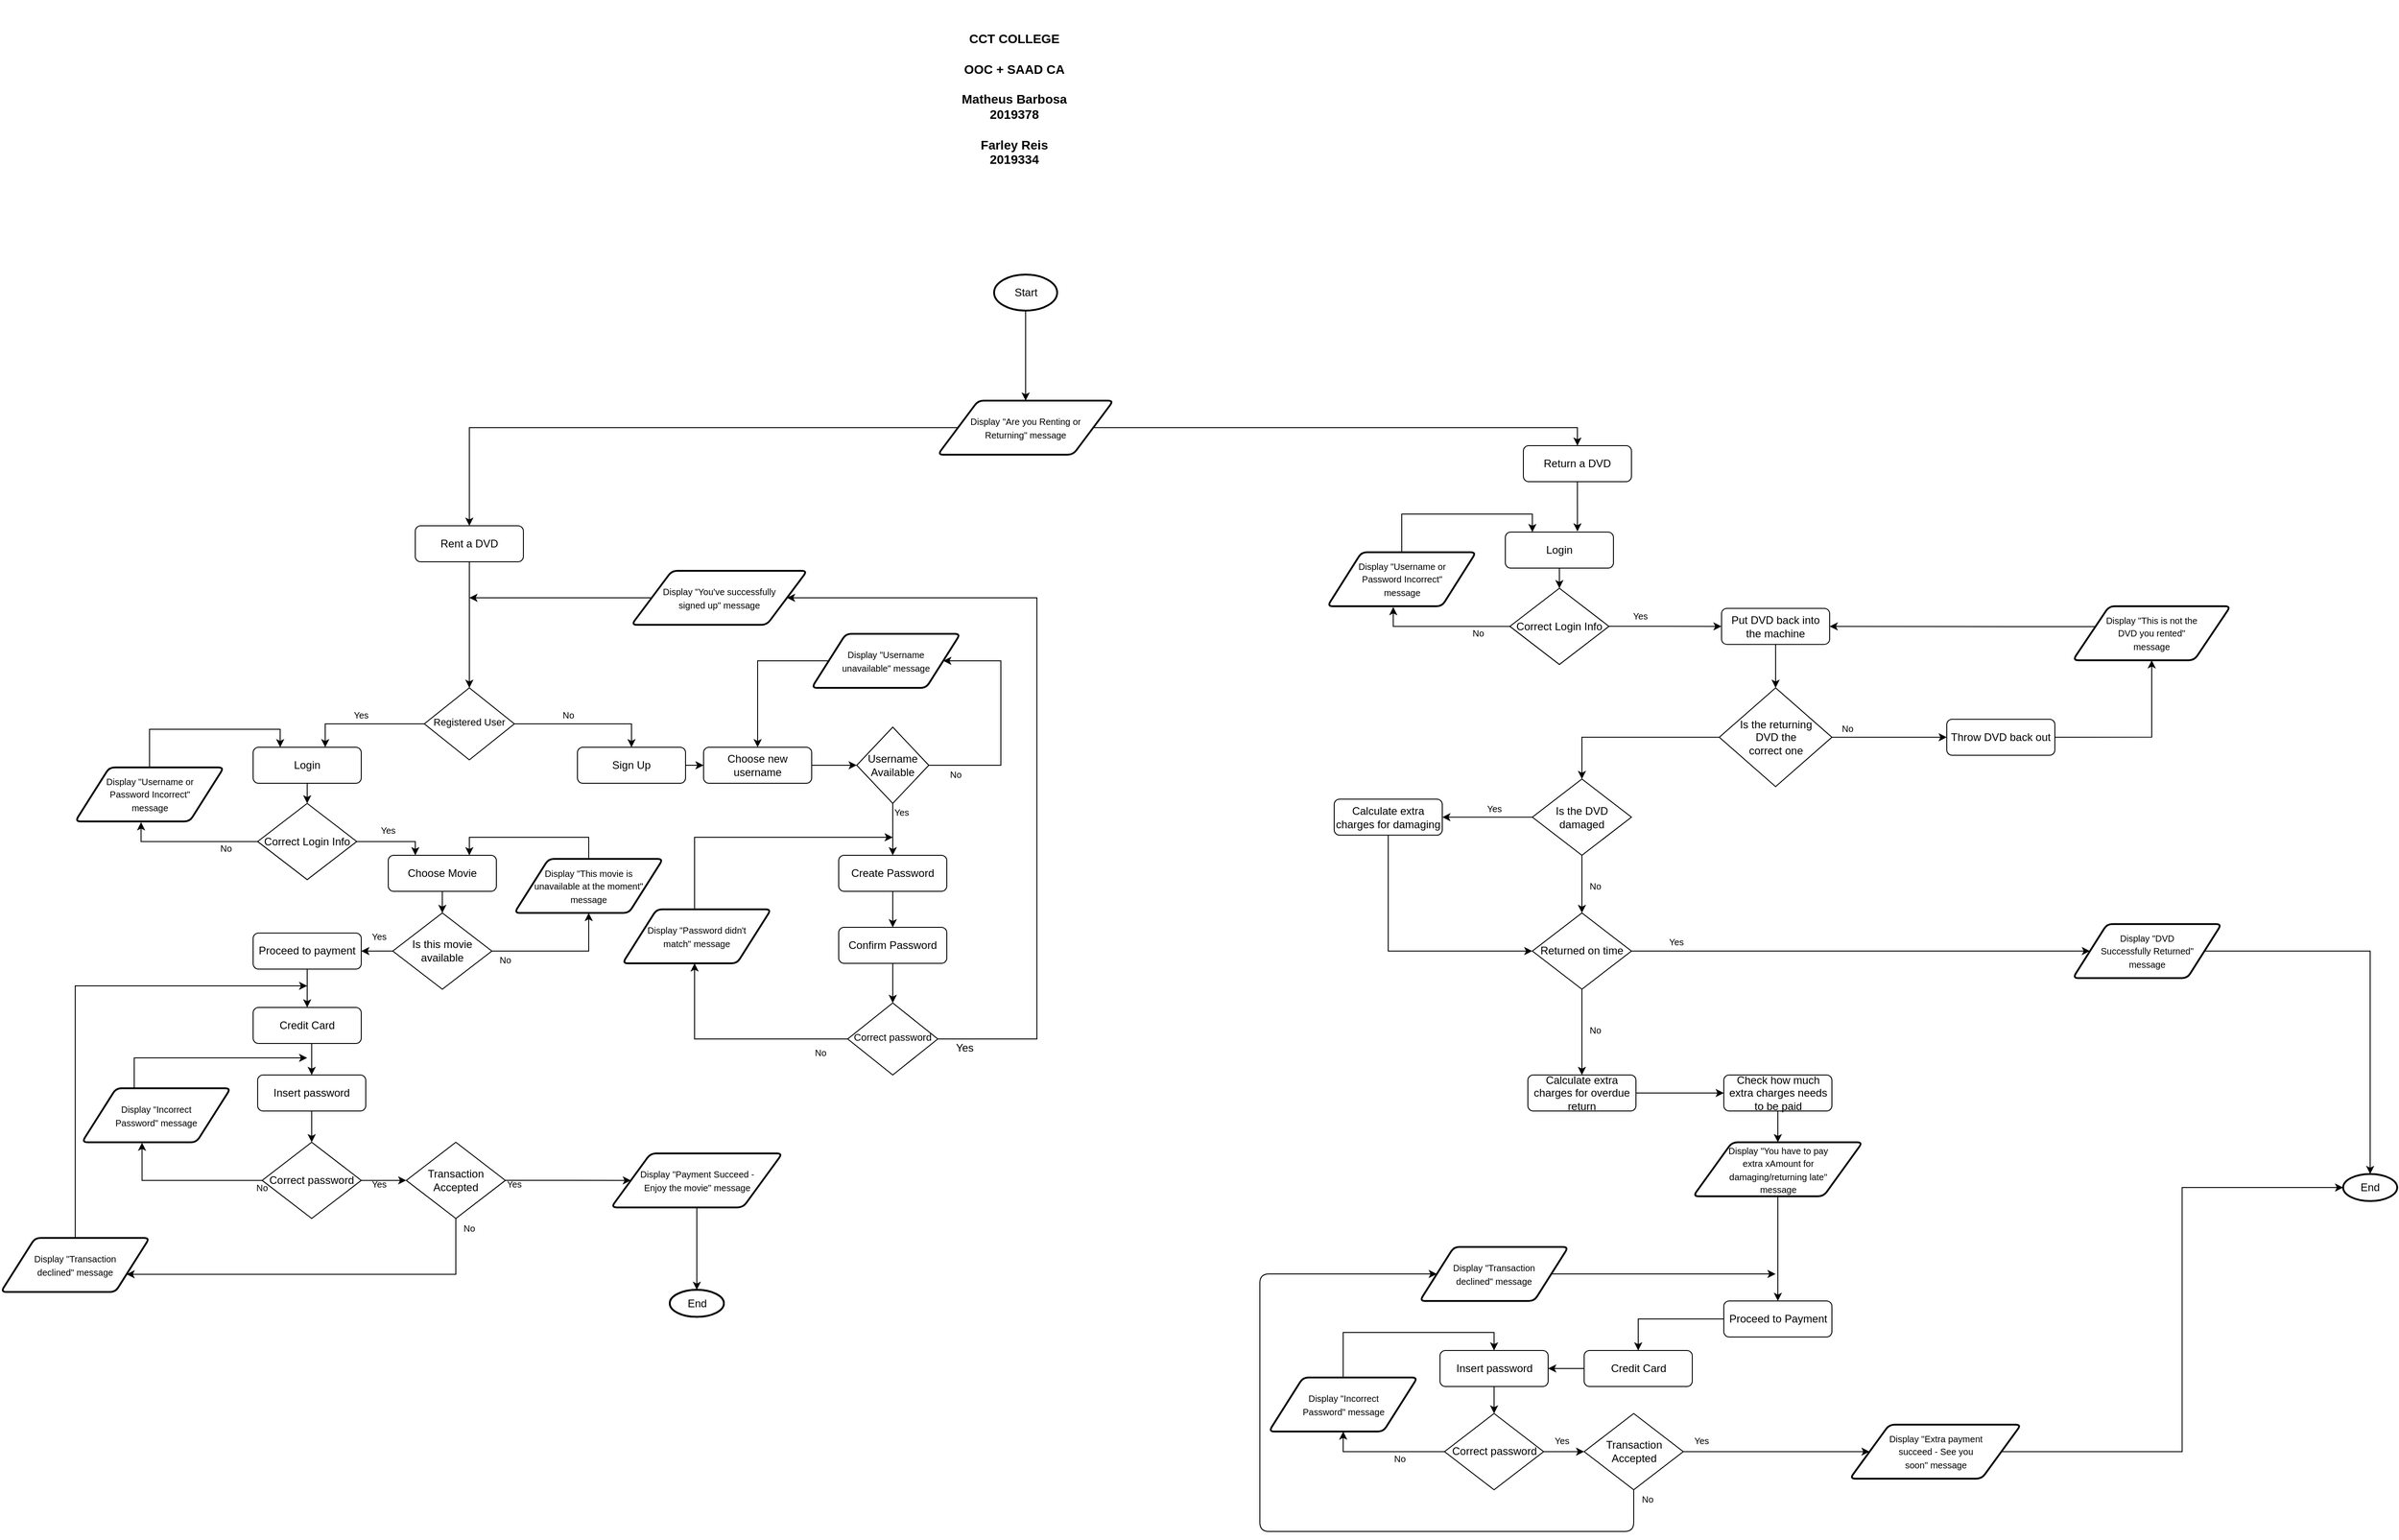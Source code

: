 <mxfile version="14.6.12" type="github">
  <diagram id="C5RBs43oDa-KdzZeNtuy" name="Page-1">
    <mxGraphModel dx="1847" dy="708" grid="1" gridSize="10" guides="1" tooltips="1" connect="1" arrows="1" fold="1" page="1" pageScale="1" pageWidth="827" pageHeight="1169" math="0" shadow="0">
      <root>
        <mxCell id="WIyWlLk6GJQsqaUBKTNV-0" />
        <mxCell id="WIyWlLk6GJQsqaUBKTNV-1" parent="WIyWlLk6GJQsqaUBKTNV-0" />
        <mxCell id="JfCPqrpS5iiKMBhqP7LI-0" style="edgeStyle=orthogonalEdgeStyle;rounded=0;orthogonalLoop=1;jettySize=auto;html=1;exitX=0.5;exitY=1;exitDx=0;exitDy=0;entryX=0.5;entryY=0;entryDx=0;entryDy=0;" parent="WIyWlLk6GJQsqaUBKTNV-1" source="JfCPqrpS5iiKMBhqP7LI-1" target="JfCPqrpS5iiKMBhqP7LI-4" edge="1">
          <mxGeometry relative="1" as="geometry" />
        </mxCell>
        <mxCell id="JfCPqrpS5iiKMBhqP7LI-1" value="Rent a DVD" style="rounded=1;whiteSpace=wrap;html=1;fontSize=12;glass=0;strokeWidth=1;shadow=0;" parent="WIyWlLk6GJQsqaUBKTNV-1" vertex="1">
          <mxGeometry x="470" y="1169" width="120" height="40" as="geometry" />
        </mxCell>
        <mxCell id="JfCPqrpS5iiKMBhqP7LI-2" style="edgeStyle=orthogonalEdgeStyle;rounded=0;orthogonalLoop=1;jettySize=auto;html=1;exitX=1;exitY=0.5;exitDx=0;exitDy=0;entryX=0.5;entryY=0;entryDx=0;entryDy=0;" parent="WIyWlLk6GJQsqaUBKTNV-1" source="JfCPqrpS5iiKMBhqP7LI-4" target="JfCPqrpS5iiKMBhqP7LI-5" edge="1">
          <mxGeometry relative="1" as="geometry" />
        </mxCell>
        <mxCell id="JfCPqrpS5iiKMBhqP7LI-3" style="edgeStyle=orthogonalEdgeStyle;rounded=0;orthogonalLoop=1;jettySize=auto;html=1;exitX=0;exitY=0.5;exitDx=0;exitDy=0;" parent="WIyWlLk6GJQsqaUBKTNV-1" source="JfCPqrpS5iiKMBhqP7LI-4" target="JfCPqrpS5iiKMBhqP7LI-27" edge="1">
          <mxGeometry relative="1" as="geometry">
            <Array as="points">
              <mxPoint x="370" y="1389" />
            </Array>
          </mxGeometry>
        </mxCell>
        <mxCell id="JfCPqrpS5iiKMBhqP7LI-4" value="&lt;font style=&quot;font-size: 11px&quot;&gt;Registered User&lt;/font&gt;" style="rhombus;whiteSpace=wrap;html=1;shadow=0;fontFamily=Helvetica;fontSize=12;align=center;strokeWidth=1;spacing=6;spacingTop=-4;" parent="WIyWlLk6GJQsqaUBKTNV-1" vertex="1">
          <mxGeometry x="480" y="1349" width="100" height="80" as="geometry" />
        </mxCell>
        <mxCell id="JfCPqrpS5iiKMBhqP7LI-5" value="Sign Up" style="rounded=1;whiteSpace=wrap;html=1;fontSize=12;glass=0;strokeWidth=1;shadow=0;" parent="WIyWlLk6GJQsqaUBKTNV-1" vertex="1">
          <mxGeometry x="650" y="1415" width="120" height="40" as="geometry" />
        </mxCell>
        <mxCell id="JfCPqrpS5iiKMBhqP7LI-7" value="" style="endArrow=classic;html=1;exitX=1;exitY=0.5;exitDx=0;exitDy=0;entryX=0;entryY=0.5;entryDx=0;entryDy=0;" parent="WIyWlLk6GJQsqaUBKTNV-1" source="JfCPqrpS5iiKMBhqP7LI-5" target="JfCPqrpS5iiKMBhqP7LI-9" edge="1">
          <mxGeometry width="50" height="50" relative="1" as="geometry">
            <mxPoint x="624" y="1535" as="sourcePoint" />
            <mxPoint x="904" y="1475" as="targetPoint" />
          </mxGeometry>
        </mxCell>
        <mxCell id="JfCPqrpS5iiKMBhqP7LI-8" style="edgeStyle=orthogonalEdgeStyle;rounded=0;orthogonalLoop=1;jettySize=auto;html=1;exitX=1;exitY=0.5;exitDx=0;exitDy=0;strokeColor=#000000;" parent="WIyWlLk6GJQsqaUBKTNV-1" source="JfCPqrpS5iiKMBhqP7LI-9" target="JfCPqrpS5iiKMBhqP7LI-13" edge="1">
          <mxGeometry relative="1" as="geometry">
            <mxPoint x="1144" y="1475.588" as="targetPoint" />
          </mxGeometry>
        </mxCell>
        <mxCell id="JfCPqrpS5iiKMBhqP7LI-9" value="Choose new username" style="rounded=1;whiteSpace=wrap;html=1;fillColor=#FFFFFF;" parent="WIyWlLk6GJQsqaUBKTNV-1" vertex="1">
          <mxGeometry x="790" y="1415" width="120" height="40" as="geometry" />
        </mxCell>
        <mxCell id="JfCPqrpS5iiKMBhqP7LI-10" value="&lt;font style=&quot;font-size: 10px&quot;&gt;No&lt;/font&gt;" style="text;html=1;strokeColor=none;fillColor=none;align=center;verticalAlign=middle;whiteSpace=wrap;rounded=0;" parent="WIyWlLk6GJQsqaUBKTNV-1" vertex="1">
          <mxGeometry x="620" y="1369" width="40" height="20" as="geometry" />
        </mxCell>
        <mxCell id="JfCPqrpS5iiKMBhqP7LI-11" style="edgeStyle=orthogonalEdgeStyle;rounded=0;orthogonalLoop=1;jettySize=auto;html=1;exitX=0.5;exitY=1;exitDx=0;exitDy=0;strokeColor=#000000;" parent="WIyWlLk6GJQsqaUBKTNV-1" source="JfCPqrpS5iiKMBhqP7LI-13" edge="1">
          <mxGeometry relative="1" as="geometry">
            <mxPoint x="1000" y="1535" as="targetPoint" />
          </mxGeometry>
        </mxCell>
        <mxCell id="JfCPqrpS5iiKMBhqP7LI-89" style="edgeStyle=orthogonalEdgeStyle;rounded=0;orthogonalLoop=1;jettySize=auto;html=1;exitX=1;exitY=0.5;exitDx=0;exitDy=0;entryX=1;entryY=0.5;entryDx=0;entryDy=0;" parent="WIyWlLk6GJQsqaUBKTNV-1" source="JfCPqrpS5iiKMBhqP7LI-13" target="JfCPqrpS5iiKMBhqP7LI-64" edge="1">
          <mxGeometry relative="1" as="geometry">
            <Array as="points">
              <mxPoint x="1120" y="1435" />
              <mxPoint x="1120" y="1319" />
            </Array>
          </mxGeometry>
        </mxCell>
        <mxCell id="JfCPqrpS5iiKMBhqP7LI-13" value="Username Available" style="rhombus;whiteSpace=wrap;html=1;" parent="WIyWlLk6GJQsqaUBKTNV-1" vertex="1">
          <mxGeometry x="960" y="1392.64" width="80" height="84.71" as="geometry" />
        </mxCell>
        <mxCell id="JfCPqrpS5iiKMBhqP7LI-14" value="&lt;font style=&quot;font-size: 10px&quot;&gt;Yes&lt;/font&gt;" style="text;html=1;strokeColor=none;fillColor=none;align=center;verticalAlign=middle;whiteSpace=wrap;rounded=0;" parent="WIyWlLk6GJQsqaUBKTNV-1" vertex="1">
          <mxGeometry x="990" y="1477.35" width="40" height="20" as="geometry" />
        </mxCell>
        <mxCell id="JfCPqrpS5iiKMBhqP7LI-15" value="Create Password" style="rounded=1;whiteSpace=wrap;html=1;fillColor=#FFFFFF;" parent="WIyWlLk6GJQsqaUBKTNV-1" vertex="1">
          <mxGeometry x="940" y="1535" width="120" height="40" as="geometry" />
        </mxCell>
        <mxCell id="JfCPqrpS5iiKMBhqP7LI-16" value="" style="endArrow=classic;html=1;strokeColor=#000000;exitX=0.5;exitY=1;exitDx=0;exitDy=0;" parent="WIyWlLk6GJQsqaUBKTNV-1" source="JfCPqrpS5iiKMBhqP7LI-23" edge="1">
          <mxGeometry width="50" height="50" relative="1" as="geometry">
            <mxPoint x="890" y="1475" as="sourcePoint" />
            <mxPoint x="1000" y="1635" as="targetPoint" />
          </mxGeometry>
        </mxCell>
        <mxCell id="JfCPqrpS5iiKMBhqP7LI-17" style="edgeStyle=orthogonalEdgeStyle;rounded=0;orthogonalLoop=1;jettySize=auto;html=1;exitX=0.5;exitY=1;exitDx=0;exitDy=0;strokeColor=#000000;entryX=0.5;entryY=0;entryDx=0;entryDy=0;" parent="WIyWlLk6GJQsqaUBKTNV-1" source="JfCPqrpS5iiKMBhqP7LI-23" target="JfCPqrpS5iiKMBhqP7LI-20" edge="1">
          <mxGeometry relative="1" as="geometry">
            <mxPoint x="1000.333" y="1675" as="targetPoint" />
          </mxGeometry>
        </mxCell>
        <mxCell id="JfCPqrpS5iiKMBhqP7LI-18" style="edgeStyle=orthogonalEdgeStyle;rounded=0;orthogonalLoop=1;jettySize=auto;html=1;exitX=0;exitY=0.5;exitDx=0;exitDy=0;strokeColor=#000000;" parent="WIyWlLk6GJQsqaUBKTNV-1" source="JfCPqrpS5iiKMBhqP7LI-65" edge="1">
          <mxGeometry relative="1" as="geometry">
            <mxPoint x="1000" y="1515" as="targetPoint" />
            <Array as="points">
              <mxPoint x="780" y="1515" />
            </Array>
          </mxGeometry>
        </mxCell>
        <mxCell id="JfCPqrpS5iiKMBhqP7LI-19" style="edgeStyle=orthogonalEdgeStyle;rounded=0;orthogonalLoop=1;jettySize=auto;html=1;exitX=1;exitY=0.5;exitDx=0;exitDy=0;" parent="WIyWlLk6GJQsqaUBKTNV-1" source="JfCPqrpS5iiKMBhqP7LI-67" edge="1">
          <mxGeometry relative="1" as="geometry">
            <mxPoint x="530" y="1249" as="targetPoint" />
            <Array as="points" />
          </mxGeometry>
        </mxCell>
        <mxCell id="JfCPqrpS5iiKMBhqP7LI-20" value="&lt;font style=&quot;font-size: 11px&quot;&gt;Correct password&lt;/font&gt;" style="rhombus;whiteSpace=wrap;html=1;shadow=0;fontFamily=Helvetica;fontSize=12;align=center;strokeWidth=1;spacing=6;spacingTop=-4;" parent="WIyWlLk6GJQsqaUBKTNV-1" vertex="1">
          <mxGeometry x="950" y="1699" width="100" height="80" as="geometry" />
        </mxCell>
        <mxCell id="JfCPqrpS5iiKMBhqP7LI-21" value="&lt;font style=&quot;font-size: 10px&quot;&gt;No&lt;/font&gt;" style="text;html=1;strokeColor=none;fillColor=none;align=center;verticalAlign=middle;whiteSpace=wrap;rounded=0;" parent="WIyWlLk6GJQsqaUBKTNV-1" vertex="1">
          <mxGeometry x="900" y="1744" width="40" height="20" as="geometry" />
        </mxCell>
        <mxCell id="JfCPqrpS5iiKMBhqP7LI-22" value="&lt;font style=&quot;font-size: 10px&quot;&gt;No&lt;/font&gt;" style="text;html=1;strokeColor=none;fillColor=none;align=center;verticalAlign=middle;whiteSpace=wrap;rounded=0;" parent="WIyWlLk6GJQsqaUBKTNV-1" vertex="1">
          <mxGeometry x="1050" y="1435" width="40" height="20" as="geometry" />
        </mxCell>
        <mxCell id="JfCPqrpS5iiKMBhqP7LI-23" value="Confirm Password" style="rounded=1;whiteSpace=wrap;html=1;fillColor=#FFFFFF;" parent="WIyWlLk6GJQsqaUBKTNV-1" vertex="1">
          <mxGeometry x="940" y="1615" width="120" height="40" as="geometry" />
        </mxCell>
        <mxCell id="JfCPqrpS5iiKMBhqP7LI-24" value="" style="endArrow=classic;html=1;strokeColor=#000000;exitX=0.5;exitY=1;exitDx=0;exitDy=0;" parent="WIyWlLk6GJQsqaUBKTNV-1" source="JfCPqrpS5iiKMBhqP7LI-15" target="JfCPqrpS5iiKMBhqP7LI-23" edge="1">
          <mxGeometry width="50" height="50" relative="1" as="geometry">
            <mxPoint x="1000.0" y="1575" as="sourcePoint" />
            <mxPoint x="1000.0" y="1635" as="targetPoint" />
          </mxGeometry>
        </mxCell>
        <mxCell id="JfCPqrpS5iiKMBhqP7LI-25" value="Yes" style="text;html=1;strokeColor=none;fillColor=none;align=center;verticalAlign=middle;whiteSpace=wrap;rounded=0;" parent="WIyWlLk6GJQsqaUBKTNV-1" vertex="1">
          <mxGeometry x="1060" y="1739" width="40" height="20" as="geometry" />
        </mxCell>
        <mxCell id="JfCPqrpS5iiKMBhqP7LI-26" style="edgeStyle=orthogonalEdgeStyle;rounded=0;orthogonalLoop=1;jettySize=auto;html=1;exitX=0.5;exitY=1;exitDx=0;exitDy=0;entryX=0.5;entryY=0;entryDx=0;entryDy=0;" parent="WIyWlLk6GJQsqaUBKTNV-1" source="JfCPqrpS5iiKMBhqP7LI-27" target="JfCPqrpS5iiKMBhqP7LI-31" edge="1">
          <mxGeometry relative="1" as="geometry" />
        </mxCell>
        <mxCell id="JfCPqrpS5iiKMBhqP7LI-27" value="Login" style="rounded=1;whiteSpace=wrap;html=1;fontSize=12;glass=0;strokeWidth=1;shadow=0;" parent="WIyWlLk6GJQsqaUBKTNV-1" vertex="1">
          <mxGeometry x="290" y="1415" width="120" height="40" as="geometry" />
        </mxCell>
        <mxCell id="JfCPqrpS5iiKMBhqP7LI-28" value="&lt;span style=&quot;font-size: 10px&quot;&gt;Yes&lt;/span&gt;" style="text;html=1;strokeColor=none;fillColor=none;align=center;verticalAlign=middle;whiteSpace=wrap;rounded=0;" parent="WIyWlLk6GJQsqaUBKTNV-1" vertex="1">
          <mxGeometry x="390" y="1369" width="40" height="20" as="geometry" />
        </mxCell>
        <mxCell id="JfCPqrpS5iiKMBhqP7LI-29" style="edgeStyle=orthogonalEdgeStyle;rounded=0;orthogonalLoop=1;jettySize=auto;html=1;exitX=1;exitY=0.5;exitDx=0;exitDy=0;entryX=0.25;entryY=0;entryDx=0;entryDy=0;" parent="WIyWlLk6GJQsqaUBKTNV-1" source="JfCPqrpS5iiKMBhqP7LI-31" target="JfCPqrpS5iiKMBhqP7LI-34" edge="1">
          <mxGeometry relative="1" as="geometry">
            <Array as="points">
              <mxPoint x="470" y="1520" />
            </Array>
          </mxGeometry>
        </mxCell>
        <mxCell id="JfCPqrpS5iiKMBhqP7LI-30" style="edgeStyle=orthogonalEdgeStyle;rounded=0;orthogonalLoop=1;jettySize=auto;html=1;exitX=0;exitY=0.5;exitDx=0;exitDy=0;entryX=0.443;entryY=1.015;entryDx=0;entryDy=0;entryPerimeter=0;" parent="WIyWlLk6GJQsqaUBKTNV-1" source="JfCPqrpS5iiKMBhqP7LI-31" target="JfCPqrpS5iiKMBhqP7LI-71" edge="1">
          <mxGeometry relative="1" as="geometry" />
        </mxCell>
        <mxCell id="JfCPqrpS5iiKMBhqP7LI-31" value="Correct Login Info" style="rhombus;whiteSpace=wrap;html=1;" parent="WIyWlLk6GJQsqaUBKTNV-1" vertex="1">
          <mxGeometry x="295" y="1477.35" width="110" height="84.71" as="geometry" />
        </mxCell>
        <mxCell id="JfCPqrpS5iiKMBhqP7LI-32" value="&lt;font style=&quot;font-size: 10px&quot;&gt;No&lt;/font&gt;" style="text;html=1;strokeColor=none;fillColor=none;align=center;verticalAlign=middle;whiteSpace=wrap;rounded=0;" parent="WIyWlLk6GJQsqaUBKTNV-1" vertex="1">
          <mxGeometry x="240" y="1517.35" width="40" height="20" as="geometry" />
        </mxCell>
        <mxCell id="JfCPqrpS5iiKMBhqP7LI-33" style="edgeStyle=orthogonalEdgeStyle;rounded=0;orthogonalLoop=1;jettySize=auto;html=1;exitX=0.5;exitY=1;exitDx=0;exitDy=0;entryX=0.5;entryY=0;entryDx=0;entryDy=0;" parent="WIyWlLk6GJQsqaUBKTNV-1" source="JfCPqrpS5iiKMBhqP7LI-34" target="JfCPqrpS5iiKMBhqP7LI-38" edge="1">
          <mxGeometry relative="1" as="geometry" />
        </mxCell>
        <mxCell id="JfCPqrpS5iiKMBhqP7LI-34" value="Choose Movie" style="rounded=1;whiteSpace=wrap;html=1;fontSize=12;glass=0;strokeWidth=1;shadow=0;" parent="WIyWlLk6GJQsqaUBKTNV-1" vertex="1">
          <mxGeometry x="440" y="1535" width="120" height="40" as="geometry" />
        </mxCell>
        <mxCell id="JfCPqrpS5iiKMBhqP7LI-35" value="&lt;span style=&quot;font-size: 10px&quot;&gt;Yes&lt;/span&gt;" style="text;html=1;strokeColor=none;fillColor=none;align=center;verticalAlign=middle;whiteSpace=wrap;rounded=0;" parent="WIyWlLk6GJQsqaUBKTNV-1" vertex="1">
          <mxGeometry x="420" y="1497.35" width="40" height="20" as="geometry" />
        </mxCell>
        <mxCell id="JfCPqrpS5iiKMBhqP7LI-36" style="edgeStyle=orthogonalEdgeStyle;rounded=0;orthogonalLoop=1;jettySize=auto;html=1;exitX=0;exitY=0.5;exitDx=0;exitDy=0;entryX=1;entryY=0.5;entryDx=0;entryDy=0;" parent="WIyWlLk6GJQsqaUBKTNV-1" source="JfCPqrpS5iiKMBhqP7LI-38" target="JfCPqrpS5iiKMBhqP7LI-41" edge="1">
          <mxGeometry relative="1" as="geometry" />
        </mxCell>
        <mxCell id="JfCPqrpS5iiKMBhqP7LI-37" style="edgeStyle=orthogonalEdgeStyle;rounded=0;orthogonalLoop=1;jettySize=auto;html=1;exitX=1;exitY=0.5;exitDx=0;exitDy=0;entryX=0.5;entryY=1;entryDx=0;entryDy=0;" parent="WIyWlLk6GJQsqaUBKTNV-1" source="JfCPqrpS5iiKMBhqP7LI-38" target="JfCPqrpS5iiKMBhqP7LI-73" edge="1">
          <mxGeometry relative="1" as="geometry" />
        </mxCell>
        <mxCell id="JfCPqrpS5iiKMBhqP7LI-38" value="Is this movie available" style="rhombus;whiteSpace=wrap;html=1;" parent="WIyWlLk6GJQsqaUBKTNV-1" vertex="1">
          <mxGeometry x="445" y="1599" width="110" height="84.71" as="geometry" />
        </mxCell>
        <mxCell id="JfCPqrpS5iiKMBhqP7LI-39" value="&lt;font style=&quot;font-size: 10px&quot;&gt;No&lt;/font&gt;" style="text;html=1;strokeColor=none;fillColor=none;align=center;verticalAlign=middle;whiteSpace=wrap;rounded=0;" parent="WIyWlLk6GJQsqaUBKTNV-1" vertex="1">
          <mxGeometry x="550" y="1641.36" width="40" height="20" as="geometry" />
        </mxCell>
        <mxCell id="JfCPqrpS5iiKMBhqP7LI-40" style="edgeStyle=orthogonalEdgeStyle;rounded=0;orthogonalLoop=1;jettySize=auto;html=1;exitX=0.5;exitY=1;exitDx=0;exitDy=0;" parent="WIyWlLk6GJQsqaUBKTNV-1" source="JfCPqrpS5iiKMBhqP7LI-41" edge="1">
          <mxGeometry relative="1" as="geometry">
            <mxPoint x="350" y="1704" as="targetPoint" />
          </mxGeometry>
        </mxCell>
        <mxCell id="JfCPqrpS5iiKMBhqP7LI-41" value="Proceed to payment" style="rounded=1;whiteSpace=wrap;html=1;fontSize=12;glass=0;strokeWidth=1;shadow=0;" parent="WIyWlLk6GJQsqaUBKTNV-1" vertex="1">
          <mxGeometry x="290" y="1621.36" width="120" height="40" as="geometry" />
        </mxCell>
        <mxCell id="JfCPqrpS5iiKMBhqP7LI-42" value="&lt;span style=&quot;font-size: 10px&quot;&gt;Yes&lt;/span&gt;" style="text;html=1;strokeColor=none;fillColor=none;align=center;verticalAlign=middle;whiteSpace=wrap;rounded=0;" parent="WIyWlLk6GJQsqaUBKTNV-1" vertex="1">
          <mxGeometry x="410" y="1615" width="40" height="20" as="geometry" />
        </mxCell>
        <mxCell id="PaC6_2iI37f2Zn_SKcgb-3" style="edgeStyle=orthogonalEdgeStyle;rounded=0;orthogonalLoop=1;jettySize=auto;html=1;exitX=0.5;exitY=1;exitDx=0;exitDy=0;entryX=0.5;entryY=0;entryDx=0;entryDy=0;" parent="WIyWlLk6GJQsqaUBKTNV-1" source="JfCPqrpS5iiKMBhqP7LI-47" target="JfCPqrpS5iiKMBhqP7LI-53" edge="1">
          <mxGeometry relative="1" as="geometry" />
        </mxCell>
        <mxCell id="JfCPqrpS5iiKMBhqP7LI-47" value="Credit Card" style="rounded=1;whiteSpace=wrap;html=1;fontSize=12;glass=0;strokeWidth=1;shadow=0;" parent="WIyWlLk6GJQsqaUBKTNV-1" vertex="1">
          <mxGeometry x="290" y="1704" width="120" height="40" as="geometry" />
        </mxCell>
        <mxCell id="JfCPqrpS5iiKMBhqP7LI-50" value="End" style="strokeWidth=2;html=1;shape=mxgraph.flowchart.start_1;whiteSpace=wrap;" parent="WIyWlLk6GJQsqaUBKTNV-1" vertex="1">
          <mxGeometry x="752.5" y="2017.65" width="60" height="30" as="geometry" />
        </mxCell>
        <mxCell id="JfCPqrpS5iiKMBhqP7LI-84" style="edgeStyle=orthogonalEdgeStyle;rounded=0;orthogonalLoop=1;jettySize=auto;html=1;exitX=0;exitY=0.5;exitDx=0;exitDy=0;entryX=0.5;entryY=0;entryDx=0;entryDy=0;startArrow=none;" parent="WIyWlLk6GJQsqaUBKTNV-1" source="JfCPqrpS5iiKMBhqP7LI-85" target="JfCPqrpS5iiKMBhqP7LI-1" edge="1">
          <mxGeometry relative="1" as="geometry" />
        </mxCell>
        <mxCell id="JfCPqrpS5iiKMBhqP7LI-87" style="edgeStyle=orthogonalEdgeStyle;rounded=0;orthogonalLoop=1;jettySize=auto;html=1;exitX=0.5;exitY=1;exitDx=0;exitDy=0;exitPerimeter=0;entryX=0.5;entryY=0;entryDx=0;entryDy=0;" parent="WIyWlLk6GJQsqaUBKTNV-1" source="JfCPqrpS5iiKMBhqP7LI-51" target="JfCPqrpS5iiKMBhqP7LI-85" edge="1">
          <mxGeometry relative="1" as="geometry" />
        </mxCell>
        <mxCell id="JfCPqrpS5iiKMBhqP7LI-51" value="Start" style="strokeWidth=2;html=1;shape=mxgraph.flowchart.start_1;whiteSpace=wrap;" parent="WIyWlLk6GJQsqaUBKTNV-1" vertex="1">
          <mxGeometry x="1112.5" y="890" width="70" height="40" as="geometry" />
        </mxCell>
        <mxCell id="PaC6_2iI37f2Zn_SKcgb-0" value="" style="edgeStyle=orthogonalEdgeStyle;rounded=0;orthogonalLoop=1;jettySize=auto;html=1;" parent="WIyWlLk6GJQsqaUBKTNV-1" source="JfCPqrpS5iiKMBhqP7LI-53" target="JfCPqrpS5iiKMBhqP7LI-56" edge="1">
          <mxGeometry relative="1" as="geometry" />
        </mxCell>
        <mxCell id="JfCPqrpS5iiKMBhqP7LI-53" value="Insert password" style="rounded=1;whiteSpace=wrap;html=1;fontSize=12;glass=0;strokeWidth=1;shadow=0;" parent="WIyWlLk6GJQsqaUBKTNV-1" vertex="1">
          <mxGeometry x="295" y="1779" width="120" height="40" as="geometry" />
        </mxCell>
        <mxCell id="JfCPqrpS5iiKMBhqP7LI-54" style="edgeStyle=orthogonalEdgeStyle;rounded=0;orthogonalLoop=1;jettySize=auto;html=1;exitX=1;exitY=0.5;exitDx=0;exitDy=0;entryX=0;entryY=0.5;entryDx=0;entryDy=0;" parent="WIyWlLk6GJQsqaUBKTNV-1" source="JfCPqrpS5iiKMBhqP7LI-56" target="JfCPqrpS5iiKMBhqP7LI-60" edge="1">
          <mxGeometry relative="1" as="geometry" />
        </mxCell>
        <mxCell id="PaC6_2iI37f2Zn_SKcgb-7" style="edgeStyle=orthogonalEdgeStyle;rounded=0;orthogonalLoop=1;jettySize=auto;html=1;exitX=0;exitY=0.5;exitDx=0;exitDy=0;entryX=0.404;entryY=1.008;entryDx=0;entryDy=0;entryPerimeter=0;" parent="WIyWlLk6GJQsqaUBKTNV-1" source="JfCPqrpS5iiKMBhqP7LI-56" target="JfCPqrpS5iiKMBhqP7LI-75" edge="1">
          <mxGeometry relative="1" as="geometry" />
        </mxCell>
        <mxCell id="JfCPqrpS5iiKMBhqP7LI-56" value="Correct password" style="rhombus;whiteSpace=wrap;html=1;" parent="WIyWlLk6GJQsqaUBKTNV-1" vertex="1">
          <mxGeometry x="300" y="1853.71" width="110" height="84.71" as="geometry" />
        </mxCell>
        <mxCell id="JfCPqrpS5iiKMBhqP7LI-57" value="&lt;font style=&quot;font-size: 10px&quot;&gt;No&lt;/font&gt;" style="text;html=1;strokeColor=none;fillColor=none;align=center;verticalAlign=middle;whiteSpace=wrap;rounded=0;" parent="WIyWlLk6GJQsqaUBKTNV-1" vertex="1">
          <mxGeometry x="280" y="1893.71" width="40" height="20" as="geometry" />
        </mxCell>
        <mxCell id="PaC6_2iI37f2Zn_SKcgb-8" style="edgeStyle=orthogonalEdgeStyle;rounded=0;orthogonalLoop=1;jettySize=auto;html=1;exitX=0.5;exitY=1;exitDx=0;exitDy=0;entryX=1;entryY=0.75;entryDx=0;entryDy=0;" parent="WIyWlLk6GJQsqaUBKTNV-1" source="JfCPqrpS5iiKMBhqP7LI-60" target="JfCPqrpS5iiKMBhqP7LI-78" edge="1">
          <mxGeometry relative="1" as="geometry">
            <Array as="points">
              <mxPoint x="515" y="2000" />
            </Array>
          </mxGeometry>
        </mxCell>
        <mxCell id="PaC6_2iI37f2Zn_SKcgb-11" value="" style="edgeStyle=orthogonalEdgeStyle;rounded=0;orthogonalLoop=1;jettySize=auto;html=1;" parent="WIyWlLk6GJQsqaUBKTNV-1" source="JfCPqrpS5iiKMBhqP7LI-60" target="JfCPqrpS5iiKMBhqP7LI-77" edge="1">
          <mxGeometry relative="1" as="geometry" />
        </mxCell>
        <mxCell id="JfCPqrpS5iiKMBhqP7LI-60" value="Transaction Accepted" style="rhombus;whiteSpace=wrap;html=1;" parent="WIyWlLk6GJQsqaUBKTNV-1" vertex="1">
          <mxGeometry x="460" y="1853.71" width="110" height="84.71" as="geometry" />
        </mxCell>
        <mxCell id="JfCPqrpS5iiKMBhqP7LI-61" value="&lt;span style=&quot;font-size: 10px&quot;&gt;Yes&lt;/span&gt;" style="text;html=1;strokeColor=none;fillColor=none;align=center;verticalAlign=middle;whiteSpace=wrap;rounded=0;" parent="WIyWlLk6GJQsqaUBKTNV-1" vertex="1">
          <mxGeometry x="410" y="1890" width="40" height="20" as="geometry" />
        </mxCell>
        <mxCell id="JfCPqrpS5iiKMBhqP7LI-63" style="edgeStyle=orthogonalEdgeStyle;rounded=0;orthogonalLoop=1;jettySize=auto;html=1;exitX=0;exitY=0.5;exitDx=0;exitDy=0;entryX=0.5;entryY=0;entryDx=0;entryDy=0;" parent="WIyWlLk6GJQsqaUBKTNV-1" source="JfCPqrpS5iiKMBhqP7LI-64" target="JfCPqrpS5iiKMBhqP7LI-9" edge="1">
          <mxGeometry relative="1" as="geometry">
            <Array as="points">
              <mxPoint x="850" y="1319" />
            </Array>
          </mxGeometry>
        </mxCell>
        <mxCell id="JfCPqrpS5iiKMBhqP7LI-64" value="&lt;font style=&quot;font-size: 10px&quot;&gt;Display &quot;Username&lt;br&gt;unavailable&quot; message&lt;/font&gt;" style="shape=parallelogram;html=1;strokeWidth=2;perimeter=parallelogramPerimeter;whiteSpace=wrap;rounded=1;arcSize=12;size=0.23;" parent="WIyWlLk6GJQsqaUBKTNV-1" vertex="1">
          <mxGeometry x="910" y="1289" width="165" height="60" as="geometry" />
        </mxCell>
        <mxCell id="JfCPqrpS5iiKMBhqP7LI-65" value="&lt;font style=&quot;font-size: 10px&quot;&gt;Display &quot;Password didn&#39;t&lt;br&gt;match&quot; message&lt;/font&gt;" style="shape=parallelogram;html=1;strokeWidth=2;perimeter=parallelogramPerimeter;whiteSpace=wrap;rounded=1;arcSize=12;size=0.23;" parent="WIyWlLk6GJQsqaUBKTNV-1" vertex="1">
          <mxGeometry x="700" y="1595" width="165" height="60" as="geometry" />
        </mxCell>
        <mxCell id="JfCPqrpS5iiKMBhqP7LI-66" style="edgeStyle=orthogonalEdgeStyle;rounded=0;orthogonalLoop=1;jettySize=auto;html=1;exitX=0;exitY=0.5;exitDx=0;exitDy=0;strokeColor=#000000;" parent="WIyWlLk6GJQsqaUBKTNV-1" source="JfCPqrpS5iiKMBhqP7LI-20" target="JfCPqrpS5iiKMBhqP7LI-65" edge="1">
          <mxGeometry relative="1" as="geometry">
            <mxPoint x="1000" y="1515" as="targetPoint" />
            <Array as="points">
              <mxPoint x="780" y="1739" />
            </Array>
            <mxPoint x="950" y="1739" as="sourcePoint" />
          </mxGeometry>
        </mxCell>
        <mxCell id="JfCPqrpS5iiKMBhqP7LI-67" value="&lt;font style=&quot;font-size: 10px&quot;&gt;Display &quot;You&#39;ve successfully&lt;br&gt;signed up&quot; message&lt;/font&gt;" style="shape=parallelogram;html=1;strokeWidth=2;perimeter=parallelogramPerimeter;whiteSpace=wrap;rounded=1;arcSize=12;size=0.23;" parent="WIyWlLk6GJQsqaUBKTNV-1" vertex="1">
          <mxGeometry x="710" y="1219" width="195" height="60" as="geometry" />
        </mxCell>
        <mxCell id="JfCPqrpS5iiKMBhqP7LI-68" style="edgeStyle=orthogonalEdgeStyle;rounded=0;orthogonalLoop=1;jettySize=auto;html=1;exitX=1;exitY=0.5;exitDx=0;exitDy=0;" parent="WIyWlLk6GJQsqaUBKTNV-1" source="JfCPqrpS5iiKMBhqP7LI-20" target="JfCPqrpS5iiKMBhqP7LI-67" edge="1">
          <mxGeometry relative="1" as="geometry">
            <mxPoint x="530" y="1249" as="targetPoint" />
            <mxPoint x="1050" y="1739" as="sourcePoint" />
            <Array as="points">
              <mxPoint x="1160" y="1739" />
              <mxPoint x="1160" y="1249" />
            </Array>
          </mxGeometry>
        </mxCell>
        <mxCell id="JfCPqrpS5iiKMBhqP7LI-69" value="&lt;font style=&quot;font-size: 14px&quot;&gt;&lt;b&gt;CCT COLLEGE&lt;/b&gt;&lt;br&gt;&lt;br&gt;&lt;b&gt;OOC + SAAD CA&lt;/b&gt;&lt;br&gt;&lt;br&gt;&lt;b&gt;Matheus Barbosa 2019378&lt;/b&gt;&lt;br&gt;&lt;br&gt;&lt;b&gt;Farley Reis &lt;br&gt;2019334&lt;/b&gt;&lt;/font&gt;" style="text;html=1;strokeColor=none;fillColor=none;align=center;verticalAlign=middle;whiteSpace=wrap;rounded=0;" parent="WIyWlLk6GJQsqaUBKTNV-1" vertex="1">
          <mxGeometry x="1060" y="585" width="150" height="220" as="geometry" />
        </mxCell>
        <mxCell id="JfCPqrpS5iiKMBhqP7LI-70" style="edgeStyle=orthogonalEdgeStyle;rounded=0;orthogonalLoop=1;jettySize=auto;html=1;exitX=0.5;exitY=0;exitDx=0;exitDy=0;entryX=0.25;entryY=0;entryDx=0;entryDy=0;" parent="WIyWlLk6GJQsqaUBKTNV-1" source="JfCPqrpS5iiKMBhqP7LI-71" target="JfCPqrpS5iiKMBhqP7LI-27" edge="1">
          <mxGeometry relative="1" as="geometry" />
        </mxCell>
        <mxCell id="JfCPqrpS5iiKMBhqP7LI-71" value="&lt;font style=&quot;font-size: 10px&quot;&gt;Display &quot;Username or &lt;br&gt;Password Incorrect&quot;&lt;br&gt;message&lt;/font&gt;" style="shape=parallelogram;html=1;strokeWidth=2;perimeter=parallelogramPerimeter;whiteSpace=wrap;rounded=1;arcSize=12;size=0.23;" parent="WIyWlLk6GJQsqaUBKTNV-1" vertex="1">
          <mxGeometry x="92.5" y="1437.35" width="165" height="60" as="geometry" />
        </mxCell>
        <mxCell id="JfCPqrpS5iiKMBhqP7LI-72" style="edgeStyle=orthogonalEdgeStyle;rounded=0;orthogonalLoop=1;jettySize=auto;html=1;exitX=0.5;exitY=0;exitDx=0;exitDy=0;entryX=0.75;entryY=0;entryDx=0;entryDy=0;" parent="WIyWlLk6GJQsqaUBKTNV-1" source="JfCPqrpS5iiKMBhqP7LI-73" target="JfCPqrpS5iiKMBhqP7LI-34" edge="1">
          <mxGeometry relative="1" as="geometry" />
        </mxCell>
        <mxCell id="JfCPqrpS5iiKMBhqP7LI-73" value="&lt;font style=&quot;font-size: 10px&quot;&gt;Display &quot;This movie is&lt;br&gt;unavailable at the moment&quot;&lt;br&gt;message&lt;/font&gt;" style="shape=parallelogram;html=1;strokeWidth=2;perimeter=parallelogramPerimeter;whiteSpace=wrap;rounded=1;arcSize=12;size=0.23;" parent="WIyWlLk6GJQsqaUBKTNV-1" vertex="1">
          <mxGeometry x="580" y="1539" width="165" height="60" as="geometry" />
        </mxCell>
        <mxCell id="PaC6_2iI37f2Zn_SKcgb-6" style="edgeStyle=orthogonalEdgeStyle;rounded=0;orthogonalLoop=1;jettySize=auto;html=1;exitX=0.5;exitY=0;exitDx=0;exitDy=0;" parent="WIyWlLk6GJQsqaUBKTNV-1" source="JfCPqrpS5iiKMBhqP7LI-75" edge="1">
          <mxGeometry relative="1" as="geometry">
            <mxPoint x="350.0" y="1760" as="targetPoint" />
            <Array as="points">
              <mxPoint x="158" y="1760" />
            </Array>
          </mxGeometry>
        </mxCell>
        <mxCell id="JfCPqrpS5iiKMBhqP7LI-75" value="&lt;font style=&quot;font-size: 10px&quot;&gt;Display &quot;Incorrect&lt;br&gt;Password&quot; message&lt;/font&gt;" style="shape=parallelogram;html=1;strokeWidth=2;perimeter=parallelogramPerimeter;whiteSpace=wrap;rounded=1;arcSize=12;size=0.23;" parent="WIyWlLk6GJQsqaUBKTNV-1" vertex="1">
          <mxGeometry x="100" y="1793.71" width="165" height="60" as="geometry" />
        </mxCell>
        <mxCell id="JfCPqrpS5iiKMBhqP7LI-76" style="edgeStyle=orthogonalEdgeStyle;rounded=0;orthogonalLoop=1;jettySize=auto;html=1;exitX=0.5;exitY=1;exitDx=0;exitDy=0;" parent="WIyWlLk6GJQsqaUBKTNV-1" source="JfCPqrpS5iiKMBhqP7LI-77" target="JfCPqrpS5iiKMBhqP7LI-50" edge="1">
          <mxGeometry relative="1" as="geometry" />
        </mxCell>
        <mxCell id="JfCPqrpS5iiKMBhqP7LI-77" value="&lt;font style=&quot;font-size: 10px&quot;&gt;Display &quot;Payment Succeed - &lt;br&gt;Enjoy the movie&quot; message&lt;/font&gt;" style="shape=parallelogram;html=1;strokeWidth=2;perimeter=parallelogramPerimeter;whiteSpace=wrap;rounded=1;arcSize=12;size=0.23;" parent="WIyWlLk6GJQsqaUBKTNV-1" vertex="1">
          <mxGeometry x="687.5" y="1866.07" width="190" height="60" as="geometry" />
        </mxCell>
        <mxCell id="PaC6_2iI37f2Zn_SKcgb-9" style="edgeStyle=orthogonalEdgeStyle;rounded=0;orthogonalLoop=1;jettySize=auto;html=1;exitX=0.5;exitY=0;exitDx=0;exitDy=0;" parent="WIyWlLk6GJQsqaUBKTNV-1" source="JfCPqrpS5iiKMBhqP7LI-78" edge="1">
          <mxGeometry relative="1" as="geometry">
            <mxPoint x="350.0" y="1680" as="targetPoint" />
            <Array as="points">
              <mxPoint x="92" y="1680" />
            </Array>
          </mxGeometry>
        </mxCell>
        <mxCell id="JfCPqrpS5iiKMBhqP7LI-78" value="&lt;font style=&quot;font-size: 10px&quot;&gt;Display &quot;Transaction&lt;br&gt;declined&quot; message&lt;/font&gt;" style="shape=parallelogram;html=1;strokeWidth=2;perimeter=parallelogramPerimeter;whiteSpace=wrap;rounded=1;arcSize=12;size=0.23;" parent="WIyWlLk6GJQsqaUBKTNV-1" vertex="1">
          <mxGeometry x="10" y="1960.0" width="165" height="60" as="geometry" />
        </mxCell>
        <mxCell id="JfCPqrpS5iiKMBhqP7LI-96" style="edgeStyle=orthogonalEdgeStyle;rounded=0;orthogonalLoop=1;jettySize=auto;html=1;exitX=1;exitY=0.5;exitDx=0;exitDy=0;" parent="WIyWlLk6GJQsqaUBKTNV-1" source="JfCPqrpS5iiKMBhqP7LI-85" target="JfCPqrpS5iiKMBhqP7LI-95" edge="1">
          <mxGeometry relative="1" as="geometry">
            <Array as="points">
              <mxPoint x="1760" y="1060" />
            </Array>
          </mxGeometry>
        </mxCell>
        <mxCell id="JfCPqrpS5iiKMBhqP7LI-85" value="&lt;font style=&quot;font-size: 10px&quot;&gt;Display &quot;Are you Renting or &lt;br&gt;Returning&quot; message&lt;/font&gt;" style="shape=parallelogram;html=1;strokeWidth=2;perimeter=parallelogramPerimeter;whiteSpace=wrap;rounded=1;arcSize=12;size=0.23;" parent="WIyWlLk6GJQsqaUBKTNV-1" vertex="1">
          <mxGeometry x="1050" y="1030" width="195" height="60" as="geometry" />
        </mxCell>
        <mxCell id="JfCPqrpS5iiKMBhqP7LI-112" style="edgeStyle=orthogonalEdgeStyle;rounded=0;orthogonalLoop=1;jettySize=auto;html=1;exitX=0.5;exitY=1;exitDx=0;exitDy=0;entryX=0.667;entryY=-0.018;entryDx=0;entryDy=0;entryPerimeter=0;" parent="WIyWlLk6GJQsqaUBKTNV-1" source="JfCPqrpS5iiKMBhqP7LI-95" target="JfCPqrpS5iiKMBhqP7LI-104" edge="1">
          <mxGeometry relative="1" as="geometry" />
        </mxCell>
        <mxCell id="JfCPqrpS5iiKMBhqP7LI-95" value="Return a DVD" style="rounded=1;whiteSpace=wrap;html=1;fillColor=#FFFFFF;" parent="WIyWlLk6GJQsqaUBKTNV-1" vertex="1">
          <mxGeometry x="1700" y="1080" width="120" height="40" as="geometry" />
        </mxCell>
        <mxCell id="JfCPqrpS5iiKMBhqP7LI-103" style="edgeStyle=orthogonalEdgeStyle;rounded=0;orthogonalLoop=1;jettySize=auto;html=1;exitX=0.5;exitY=1;exitDx=0;exitDy=0;entryX=0.5;entryY=0;entryDx=0;entryDy=0;" parent="WIyWlLk6GJQsqaUBKTNV-1" source="JfCPqrpS5iiKMBhqP7LI-104" target="JfCPqrpS5iiKMBhqP7LI-107" edge="1">
          <mxGeometry relative="1" as="geometry" />
        </mxCell>
        <mxCell id="JfCPqrpS5iiKMBhqP7LI-104" value="Login" style="rounded=1;whiteSpace=wrap;html=1;fontSize=12;glass=0;strokeWidth=1;shadow=0;" parent="WIyWlLk6GJQsqaUBKTNV-1" vertex="1">
          <mxGeometry x="1680" y="1176" width="120" height="40" as="geometry" />
        </mxCell>
        <mxCell id="JfCPqrpS5iiKMBhqP7LI-105" value="&lt;span style=&quot;font-size: 10px&quot;&gt;Yes&lt;/span&gt;" style="text;html=1;strokeColor=none;fillColor=none;align=center;verticalAlign=middle;whiteSpace=wrap;rounded=0;" parent="WIyWlLk6GJQsqaUBKTNV-1" vertex="1">
          <mxGeometry x="1810" y="1259" width="40" height="20" as="geometry" />
        </mxCell>
        <mxCell id="JfCPqrpS5iiKMBhqP7LI-106" style="edgeStyle=orthogonalEdgeStyle;rounded=0;orthogonalLoop=1;jettySize=auto;html=1;exitX=0;exitY=0.5;exitDx=0;exitDy=0;entryX=0.443;entryY=1.015;entryDx=0;entryDy=0;entryPerimeter=0;" parent="WIyWlLk6GJQsqaUBKTNV-1" source="JfCPqrpS5iiKMBhqP7LI-107" target="JfCPqrpS5iiKMBhqP7LI-110" edge="1">
          <mxGeometry relative="1" as="geometry" />
        </mxCell>
        <mxCell id="JfCPqrpS5iiKMBhqP7LI-114" value="" style="edgeStyle=orthogonalEdgeStyle;rounded=0;orthogonalLoop=1;jettySize=auto;html=1;" parent="WIyWlLk6GJQsqaUBKTNV-1" source="JfCPqrpS5iiKMBhqP7LI-107" target="JfCPqrpS5iiKMBhqP7LI-113" edge="1">
          <mxGeometry relative="1" as="geometry" />
        </mxCell>
        <mxCell id="JfCPqrpS5iiKMBhqP7LI-107" value="Correct Login Info" style="rhombus;whiteSpace=wrap;html=1;" parent="WIyWlLk6GJQsqaUBKTNV-1" vertex="1">
          <mxGeometry x="1685" y="1238.35" width="110" height="84.71" as="geometry" />
        </mxCell>
        <mxCell id="JfCPqrpS5iiKMBhqP7LI-108" value="&lt;font style=&quot;font-size: 10px&quot;&gt;No&lt;/font&gt;" style="text;html=1;strokeColor=none;fillColor=none;align=center;verticalAlign=middle;whiteSpace=wrap;rounded=0;" parent="WIyWlLk6GJQsqaUBKTNV-1" vertex="1">
          <mxGeometry x="1630" y="1278.35" width="40" height="20" as="geometry" />
        </mxCell>
        <mxCell id="JfCPqrpS5iiKMBhqP7LI-109" style="edgeStyle=orthogonalEdgeStyle;rounded=0;orthogonalLoop=1;jettySize=auto;html=1;exitX=0.5;exitY=0;exitDx=0;exitDy=0;entryX=0.25;entryY=0;entryDx=0;entryDy=0;" parent="WIyWlLk6GJQsqaUBKTNV-1" source="JfCPqrpS5iiKMBhqP7LI-110" target="JfCPqrpS5iiKMBhqP7LI-104" edge="1">
          <mxGeometry relative="1" as="geometry" />
        </mxCell>
        <mxCell id="JfCPqrpS5iiKMBhqP7LI-110" value="&lt;font style=&quot;font-size: 10px&quot;&gt;Display &quot;Username or &lt;br&gt;Password Incorrect&quot;&lt;br&gt;message&lt;/font&gt;" style="shape=parallelogram;html=1;strokeWidth=2;perimeter=parallelogramPerimeter;whiteSpace=wrap;rounded=1;arcSize=12;size=0.23;" parent="WIyWlLk6GJQsqaUBKTNV-1" vertex="1">
          <mxGeometry x="1482.5" y="1198.35" width="165" height="60" as="geometry" />
        </mxCell>
        <mxCell id="JfCPqrpS5iiKMBhqP7LI-117" value="" style="edgeStyle=orthogonalEdgeStyle;rounded=0;orthogonalLoop=1;jettySize=auto;html=1;" parent="WIyWlLk6GJQsqaUBKTNV-1" source="JfCPqrpS5iiKMBhqP7LI-113" target="JfCPqrpS5iiKMBhqP7LI-116" edge="1">
          <mxGeometry relative="1" as="geometry" />
        </mxCell>
        <mxCell id="JfCPqrpS5iiKMBhqP7LI-113" value="Put DVD back into&lt;br&gt;the machine" style="rounded=1;whiteSpace=wrap;html=1;fontSize=12;glass=0;strokeWidth=1;shadow=0;" parent="WIyWlLk6GJQsqaUBKTNV-1" vertex="1">
          <mxGeometry x="1920" y="1260.7" width="120" height="40" as="geometry" />
        </mxCell>
        <mxCell id="JfCPqrpS5iiKMBhqP7LI-120" value="" style="edgeStyle=orthogonalEdgeStyle;rounded=0;orthogonalLoop=1;jettySize=auto;html=1;entryX=0;entryY=0.5;entryDx=0;entryDy=0;" parent="WIyWlLk6GJQsqaUBKTNV-1" source="JfCPqrpS5iiKMBhqP7LI-116" target="JfCPqrpS5iiKMBhqP7LI-118" edge="1">
          <mxGeometry relative="1" as="geometry">
            <mxPoint x="2145" y="1403.941" as="targetPoint" />
          </mxGeometry>
        </mxCell>
        <mxCell id="JfCPqrpS5iiKMBhqP7LI-130" style="edgeStyle=orthogonalEdgeStyle;rounded=0;orthogonalLoop=1;jettySize=auto;html=1;exitX=0;exitY=0.5;exitDx=0;exitDy=0;entryX=0.5;entryY=0;entryDx=0;entryDy=0;" parent="WIyWlLk6GJQsqaUBKTNV-1" source="JfCPqrpS5iiKMBhqP7LI-116" target="JfCPqrpS5iiKMBhqP7LI-129" edge="1">
          <mxGeometry relative="1" as="geometry" />
        </mxCell>
        <mxCell id="JfCPqrpS5iiKMBhqP7LI-116" value="Is the returning&lt;br&gt;DVD the&lt;br&gt;correct one" style="rhombus;whiteSpace=wrap;html=1;" parent="WIyWlLk6GJQsqaUBKTNV-1" vertex="1">
          <mxGeometry x="1917.5" y="1349" width="125" height="109.71" as="geometry" />
        </mxCell>
        <mxCell id="JfCPqrpS5iiKMBhqP7LI-124" style="edgeStyle=orthogonalEdgeStyle;rounded=0;orthogonalLoop=1;jettySize=auto;html=1;exitX=1;exitY=0.5;exitDx=0;exitDy=0;entryX=0.5;entryY=1;entryDx=0;entryDy=0;" parent="WIyWlLk6GJQsqaUBKTNV-1" source="JfCPqrpS5iiKMBhqP7LI-118" target="JfCPqrpS5iiKMBhqP7LI-123" edge="1">
          <mxGeometry relative="1" as="geometry" />
        </mxCell>
        <mxCell id="JfCPqrpS5iiKMBhqP7LI-118" value="Throw DVD back out" style="rounded=1;whiteSpace=wrap;html=1;fontSize=12;glass=0;strokeWidth=1;shadow=0;" parent="WIyWlLk6GJQsqaUBKTNV-1" vertex="1">
          <mxGeometry x="2170" y="1383.85" width="120" height="40" as="geometry" />
        </mxCell>
        <mxCell id="JfCPqrpS5iiKMBhqP7LI-121" value="&lt;font style=&quot;font-size: 10px&quot;&gt;No&lt;/font&gt;" style="text;html=1;strokeColor=none;fillColor=none;align=center;verticalAlign=middle;whiteSpace=wrap;rounded=0;" parent="WIyWlLk6GJQsqaUBKTNV-1" vertex="1">
          <mxGeometry x="2040" y="1383.85" width="40" height="20" as="geometry" />
        </mxCell>
        <mxCell id="JfCPqrpS5iiKMBhqP7LI-125" style="edgeStyle=orthogonalEdgeStyle;rounded=0;orthogonalLoop=1;jettySize=auto;html=1;entryX=1;entryY=0.5;entryDx=0;entryDy=0;" parent="WIyWlLk6GJQsqaUBKTNV-1" source="JfCPqrpS5iiKMBhqP7LI-123" target="JfCPqrpS5iiKMBhqP7LI-113" edge="1">
          <mxGeometry relative="1" as="geometry">
            <Array as="points">
              <mxPoint x="2240" y="1281" />
              <mxPoint x="2240" y="1281" />
            </Array>
          </mxGeometry>
        </mxCell>
        <mxCell id="JfCPqrpS5iiKMBhqP7LI-123" value="&lt;font style=&quot;font-size: 10px&quot;&gt;Display &quot;This is not the&lt;br&gt;DVD you rented&quot;&lt;br&gt;message&lt;/font&gt;" style="shape=parallelogram;html=1;strokeWidth=2;perimeter=parallelogramPerimeter;whiteSpace=wrap;rounded=1;arcSize=12;size=0.23;" parent="WIyWlLk6GJQsqaUBKTNV-1" vertex="1">
          <mxGeometry x="2310" y="1258.35" width="175" height="60" as="geometry" />
        </mxCell>
        <mxCell id="JfCPqrpS5iiKMBhqP7LI-132" style="edgeStyle=orthogonalEdgeStyle;rounded=0;orthogonalLoop=1;jettySize=auto;html=1;exitX=0;exitY=0.5;exitDx=0;exitDy=0;entryX=1;entryY=0.5;entryDx=0;entryDy=0;" parent="WIyWlLk6GJQsqaUBKTNV-1" source="JfCPqrpS5iiKMBhqP7LI-129" target="JfCPqrpS5iiKMBhqP7LI-131" edge="1">
          <mxGeometry relative="1" as="geometry" />
        </mxCell>
        <mxCell id="JfCPqrpS5iiKMBhqP7LI-137" style="edgeStyle=orthogonalEdgeStyle;rounded=0;orthogonalLoop=1;jettySize=auto;html=1;exitX=0.5;exitY=1;exitDx=0;exitDy=0;entryX=0.5;entryY=0;entryDx=0;entryDy=0;" parent="WIyWlLk6GJQsqaUBKTNV-1" source="JfCPqrpS5iiKMBhqP7LI-129" target="JfCPqrpS5iiKMBhqP7LI-136" edge="1">
          <mxGeometry relative="1" as="geometry" />
        </mxCell>
        <mxCell id="JfCPqrpS5iiKMBhqP7LI-129" value="Is the DVD&lt;br&gt;damaged" style="rhombus;whiteSpace=wrap;html=1;" parent="WIyWlLk6GJQsqaUBKTNV-1" vertex="1">
          <mxGeometry x="1710" y="1450.29" width="110" height="84.71" as="geometry" />
        </mxCell>
        <mxCell id="JfCPqrpS5iiKMBhqP7LI-142" style="edgeStyle=orthogonalEdgeStyle;rounded=0;orthogonalLoop=1;jettySize=auto;html=1;exitX=0.5;exitY=1;exitDx=0;exitDy=0;entryX=0;entryY=0.5;entryDx=0;entryDy=0;" parent="WIyWlLk6GJQsqaUBKTNV-1" source="JfCPqrpS5iiKMBhqP7LI-131" target="JfCPqrpS5iiKMBhqP7LI-136" edge="1">
          <mxGeometry relative="1" as="geometry" />
        </mxCell>
        <mxCell id="JfCPqrpS5iiKMBhqP7LI-131" value="Calculate extra charges for damaging" style="rounded=1;whiteSpace=wrap;html=1;fontSize=12;glass=0;strokeWidth=1;shadow=0;" parent="WIyWlLk6GJQsqaUBKTNV-1" vertex="1">
          <mxGeometry x="1490" y="1472.64" width="120" height="40" as="geometry" />
        </mxCell>
        <mxCell id="JfCPqrpS5iiKMBhqP7LI-133" value="&lt;span style=&quot;font-size: 10px&quot;&gt;Yes&lt;/span&gt;" style="text;html=1;strokeColor=none;fillColor=none;align=center;verticalAlign=middle;whiteSpace=wrap;rounded=0;" parent="WIyWlLk6GJQsqaUBKTNV-1" vertex="1">
          <mxGeometry x="1647.5" y="1472.64" width="40" height="20" as="geometry" />
        </mxCell>
        <mxCell id="JfCPqrpS5iiKMBhqP7LI-140" style="edgeStyle=orthogonalEdgeStyle;rounded=0;orthogonalLoop=1;jettySize=auto;html=1;exitX=1;exitY=0.5;exitDx=0;exitDy=0;entryX=0;entryY=0.5;entryDx=0;entryDy=0;" parent="WIyWlLk6GJQsqaUBKTNV-1" source="JfCPqrpS5iiKMBhqP7LI-136" target="JfCPqrpS5iiKMBhqP7LI-139" edge="1">
          <mxGeometry relative="1" as="geometry" />
        </mxCell>
        <mxCell id="JfCPqrpS5iiKMBhqP7LI-147" value="" style="edgeStyle=orthogonalEdgeStyle;rounded=0;orthogonalLoop=1;jettySize=auto;html=1;" parent="WIyWlLk6GJQsqaUBKTNV-1" source="JfCPqrpS5iiKMBhqP7LI-136" target="JfCPqrpS5iiKMBhqP7LI-146" edge="1">
          <mxGeometry relative="1" as="geometry" />
        </mxCell>
        <mxCell id="JfCPqrpS5iiKMBhqP7LI-136" value="Returned on time" style="rhombus;whiteSpace=wrap;html=1;" parent="WIyWlLk6GJQsqaUBKTNV-1" vertex="1">
          <mxGeometry x="1710" y="1599.01" width="110" height="84.71" as="geometry" />
        </mxCell>
        <mxCell id="JfCPqrpS5iiKMBhqP7LI-138" value="&lt;font style=&quot;font-size: 10px&quot;&gt;No&lt;/font&gt;" style="text;html=1;strokeColor=none;fillColor=none;align=center;verticalAlign=middle;whiteSpace=wrap;rounded=0;" parent="WIyWlLk6GJQsqaUBKTNV-1" vertex="1">
          <mxGeometry x="1760" y="1559" width="40" height="20" as="geometry" />
        </mxCell>
        <mxCell id="JfCPqrpS5iiKMBhqP7LI-194" style="edgeStyle=orthogonalEdgeStyle;rounded=0;orthogonalLoop=1;jettySize=auto;html=1;exitX=1;exitY=0.5;exitDx=0;exitDy=0;entryX=0.5;entryY=0;entryDx=0;entryDy=0;entryPerimeter=0;" parent="WIyWlLk6GJQsqaUBKTNV-1" source="JfCPqrpS5iiKMBhqP7LI-139" target="JfCPqrpS5iiKMBhqP7LI-192" edge="1">
          <mxGeometry relative="1" as="geometry" />
        </mxCell>
        <mxCell id="JfCPqrpS5iiKMBhqP7LI-139" value="&lt;font style=&quot;font-size: 10px&quot;&gt;Display &quot;DVD &lt;br&gt;Successfully Returned&quot;&lt;br&gt;message&lt;/font&gt;" style="shape=parallelogram;html=1;strokeWidth=2;perimeter=parallelogramPerimeter;whiteSpace=wrap;rounded=1;arcSize=12;size=0.23;" parent="WIyWlLk6GJQsqaUBKTNV-1" vertex="1">
          <mxGeometry x="2310" y="1611.36" width="165" height="60" as="geometry" />
        </mxCell>
        <mxCell id="JfCPqrpS5iiKMBhqP7LI-143" value="&lt;span style=&quot;font-size: 10px&quot;&gt;Yes&lt;/span&gt;" style="text;html=1;strokeColor=none;fillColor=none;align=center;verticalAlign=middle;whiteSpace=wrap;rounded=0;" parent="WIyWlLk6GJQsqaUBKTNV-1" vertex="1">
          <mxGeometry x="1850" y="1621.36" width="40" height="20" as="geometry" />
        </mxCell>
        <mxCell id="JfCPqrpS5iiKMBhqP7LI-150" value="" style="edgeStyle=orthogonalEdgeStyle;rounded=0;orthogonalLoop=1;jettySize=auto;html=1;" parent="WIyWlLk6GJQsqaUBKTNV-1" source="JfCPqrpS5iiKMBhqP7LI-146" target="JfCPqrpS5iiKMBhqP7LI-149" edge="1">
          <mxGeometry relative="1" as="geometry" />
        </mxCell>
        <mxCell id="JfCPqrpS5iiKMBhqP7LI-146" value="Calculate extra charges for overdue return" style="rounded=1;whiteSpace=wrap;html=1;fontSize=12;glass=0;strokeWidth=1;shadow=0;" parent="WIyWlLk6GJQsqaUBKTNV-1" vertex="1">
          <mxGeometry x="1705" y="1779" width="120" height="40" as="geometry" />
        </mxCell>
        <mxCell id="JfCPqrpS5iiKMBhqP7LI-148" value="&lt;font style=&quot;font-size: 10px&quot;&gt;No&lt;/font&gt;" style="text;html=1;strokeColor=none;fillColor=none;align=center;verticalAlign=middle;whiteSpace=wrap;rounded=0;" parent="WIyWlLk6GJQsqaUBKTNV-1" vertex="1">
          <mxGeometry x="1760" y="1719" width="40" height="20" as="geometry" />
        </mxCell>
        <mxCell id="JfCPqrpS5iiKMBhqP7LI-153" value="" style="edgeStyle=orthogonalEdgeStyle;rounded=0;orthogonalLoop=1;jettySize=auto;html=1;" parent="WIyWlLk6GJQsqaUBKTNV-1" source="JfCPqrpS5iiKMBhqP7LI-149" target="JfCPqrpS5iiKMBhqP7LI-152" edge="1">
          <mxGeometry relative="1" as="geometry" />
        </mxCell>
        <mxCell id="JfCPqrpS5iiKMBhqP7LI-149" value="Check how much extra charges needs to be paid" style="rounded=1;whiteSpace=wrap;html=1;fontSize=12;glass=0;strokeWidth=1;shadow=0;" parent="WIyWlLk6GJQsqaUBKTNV-1" vertex="1">
          <mxGeometry x="1922.5" y="1779" width="120" height="40" as="geometry" />
        </mxCell>
        <mxCell id="JfCPqrpS5iiKMBhqP7LI-186" style="edgeStyle=orthogonalEdgeStyle;rounded=0;orthogonalLoop=1;jettySize=auto;html=1;exitX=0.5;exitY=1;exitDx=0;exitDy=0;entryX=0.5;entryY=0;entryDx=0;entryDy=0;" parent="WIyWlLk6GJQsqaUBKTNV-1" source="JfCPqrpS5iiKMBhqP7LI-152" target="JfCPqrpS5iiKMBhqP7LI-161" edge="1">
          <mxGeometry relative="1" as="geometry" />
        </mxCell>
        <mxCell id="JfCPqrpS5iiKMBhqP7LI-152" value="&lt;font style=&quot;font-size: 10px&quot;&gt;Display &quot;You have to pay&lt;br&gt;extra xAmount for &lt;br&gt;damaging/returning late&quot;&lt;br&gt;message&lt;/font&gt;" style="shape=parallelogram;html=1;strokeWidth=2;perimeter=parallelogramPerimeter;whiteSpace=wrap;rounded=1;arcSize=12;size=0.23;" parent="WIyWlLk6GJQsqaUBKTNV-1" vertex="1">
          <mxGeometry x="1888.5" y="1853.71" width="188" height="60" as="geometry" />
        </mxCell>
        <mxCell id="JfCPqrpS5iiKMBhqP7LI-159" style="edgeStyle=orthogonalEdgeStyle;rounded=0;orthogonalLoop=1;jettySize=auto;html=1;exitX=0;exitY=0.5;exitDx=0;exitDy=0;entryX=0.5;entryY=0;entryDx=0;entryDy=0;" parent="WIyWlLk6GJQsqaUBKTNV-1" source="JfCPqrpS5iiKMBhqP7LI-161" target="JfCPqrpS5iiKMBhqP7LI-163" edge="1">
          <mxGeometry relative="1" as="geometry" />
        </mxCell>
        <mxCell id="JfCPqrpS5iiKMBhqP7LI-161" value="Proceed to Payment" style="rounded=1;whiteSpace=wrap;html=1;fontSize=12;glass=0;strokeWidth=1;shadow=0;" parent="WIyWlLk6GJQsqaUBKTNV-1" vertex="1">
          <mxGeometry x="1922.5" y="2030" width="120" height="40" as="geometry" />
        </mxCell>
        <mxCell id="JfCPqrpS5iiKMBhqP7LI-162" style="edgeStyle=orthogonalEdgeStyle;rounded=0;orthogonalLoop=1;jettySize=auto;html=1;exitX=0;exitY=0.5;exitDx=0;exitDy=0;entryX=1;entryY=0.5;entryDx=0;entryDy=0;" parent="WIyWlLk6GJQsqaUBKTNV-1" source="JfCPqrpS5iiKMBhqP7LI-163" target="JfCPqrpS5iiKMBhqP7LI-167" edge="1">
          <mxGeometry relative="1" as="geometry" />
        </mxCell>
        <mxCell id="JfCPqrpS5iiKMBhqP7LI-163" value="Credit Card" style="rounded=1;whiteSpace=wrap;html=1;fontSize=12;glass=0;strokeWidth=1;shadow=0;" parent="WIyWlLk6GJQsqaUBKTNV-1" vertex="1">
          <mxGeometry x="1767.5" y="2085" width="120" height="40" as="geometry" />
        </mxCell>
        <mxCell id="JfCPqrpS5iiKMBhqP7LI-166" style="edgeStyle=orthogonalEdgeStyle;rounded=0;orthogonalLoop=1;jettySize=auto;html=1;exitX=0.5;exitY=1;exitDx=0;exitDy=0;entryX=0.5;entryY=0;entryDx=0;entryDy=0;" parent="WIyWlLk6GJQsqaUBKTNV-1" source="JfCPqrpS5iiKMBhqP7LI-167" target="JfCPqrpS5iiKMBhqP7LI-170" edge="1">
          <mxGeometry relative="1" as="geometry" />
        </mxCell>
        <mxCell id="JfCPqrpS5iiKMBhqP7LI-167" value="Insert password" style="rounded=1;whiteSpace=wrap;html=1;fontSize=12;glass=0;strokeWidth=1;shadow=0;" parent="WIyWlLk6GJQsqaUBKTNV-1" vertex="1">
          <mxGeometry x="1607.5" y="2085" width="120" height="40" as="geometry" />
        </mxCell>
        <mxCell id="JfCPqrpS5iiKMBhqP7LI-168" style="edgeStyle=orthogonalEdgeStyle;rounded=0;orthogonalLoop=1;jettySize=auto;html=1;exitX=1;exitY=0.5;exitDx=0;exitDy=0;entryX=0;entryY=0.5;entryDx=0;entryDy=0;" parent="WIyWlLk6GJQsqaUBKTNV-1" source="JfCPqrpS5iiKMBhqP7LI-170" target="JfCPqrpS5iiKMBhqP7LI-173" edge="1">
          <mxGeometry relative="1" as="geometry" />
        </mxCell>
        <mxCell id="JfCPqrpS5iiKMBhqP7LI-169" style="edgeStyle=orthogonalEdgeStyle;rounded=0;orthogonalLoop=1;jettySize=auto;html=1;exitX=0;exitY=0.5;exitDx=0;exitDy=0;entryX=0.5;entryY=1;entryDx=0;entryDy=0;" parent="WIyWlLk6GJQsqaUBKTNV-1" source="JfCPqrpS5iiKMBhqP7LI-170" target="JfCPqrpS5iiKMBhqP7LI-177" edge="1">
          <mxGeometry relative="1" as="geometry" />
        </mxCell>
        <mxCell id="JfCPqrpS5iiKMBhqP7LI-170" value="Correct password" style="rhombus;whiteSpace=wrap;html=1;" parent="WIyWlLk6GJQsqaUBKTNV-1" vertex="1">
          <mxGeometry x="1612.5" y="2155" width="110" height="84.71" as="geometry" />
        </mxCell>
        <mxCell id="JfCPqrpS5iiKMBhqP7LI-171" value="&lt;font style=&quot;font-size: 10px&quot;&gt;No&lt;/font&gt;" style="text;html=1;strokeColor=none;fillColor=none;align=center;verticalAlign=middle;whiteSpace=wrap;rounded=0;" parent="WIyWlLk6GJQsqaUBKTNV-1" vertex="1">
          <mxGeometry x="1542.5" y="2195" width="40" height="20" as="geometry" />
        </mxCell>
        <mxCell id="JfCPqrpS5iiKMBhqP7LI-172" style="edgeStyle=orthogonalEdgeStyle;rounded=0;orthogonalLoop=1;jettySize=auto;html=1;exitX=1;exitY=0.5;exitDx=0;exitDy=0;" parent="WIyWlLk6GJQsqaUBKTNV-1" source="JfCPqrpS5iiKMBhqP7LI-173" target="JfCPqrpS5iiKMBhqP7LI-178" edge="1">
          <mxGeometry relative="1" as="geometry" />
        </mxCell>
        <mxCell id="JfCPqrpS5iiKMBhqP7LI-173" value="Transaction Accepted" style="rhombus;whiteSpace=wrap;html=1;" parent="WIyWlLk6GJQsqaUBKTNV-1" vertex="1">
          <mxGeometry x="1767.5" y="2155" width="110" height="84.71" as="geometry" />
        </mxCell>
        <mxCell id="JfCPqrpS5iiKMBhqP7LI-174" value="&lt;span style=&quot;font-size: 10px&quot;&gt;Yes&lt;/span&gt;" style="text;html=1;strokeColor=none;fillColor=none;align=center;verticalAlign=middle;whiteSpace=wrap;rounded=0;" parent="WIyWlLk6GJQsqaUBKTNV-1" vertex="1">
          <mxGeometry x="1722.5" y="2175" width="40" height="20" as="geometry" />
        </mxCell>
        <mxCell id="JfCPqrpS5iiKMBhqP7LI-175" value="&lt;font style=&quot;font-size: 10px&quot;&gt;No&lt;/font&gt;" style="text;html=1;strokeColor=none;fillColor=none;align=center;verticalAlign=middle;whiteSpace=wrap;rounded=0;" parent="WIyWlLk6GJQsqaUBKTNV-1" vertex="1">
          <mxGeometry x="1817.5" y="2239.71" width="40" height="20" as="geometry" />
        </mxCell>
        <mxCell id="JfCPqrpS5iiKMBhqP7LI-176" style="edgeStyle=orthogonalEdgeStyle;rounded=0;orthogonalLoop=1;jettySize=auto;html=1;exitX=0.5;exitY=0;exitDx=0;exitDy=0;entryX=0.5;entryY=0;entryDx=0;entryDy=0;" parent="WIyWlLk6GJQsqaUBKTNV-1" source="JfCPqrpS5iiKMBhqP7LI-177" target="JfCPqrpS5iiKMBhqP7LI-167" edge="1">
          <mxGeometry relative="1" as="geometry" />
        </mxCell>
        <mxCell id="JfCPqrpS5iiKMBhqP7LI-177" value="&lt;font style=&quot;font-size: 10px&quot;&gt;Display &quot;Incorrect&lt;br&gt;Password&quot; message&lt;/font&gt;" style="shape=parallelogram;html=1;strokeWidth=2;perimeter=parallelogramPerimeter;whiteSpace=wrap;rounded=1;arcSize=12;size=0.23;" parent="WIyWlLk6GJQsqaUBKTNV-1" vertex="1">
          <mxGeometry x="1417.5" y="2115" width="165" height="60" as="geometry" />
        </mxCell>
        <mxCell id="JfCPqrpS5iiKMBhqP7LI-193" style="edgeStyle=orthogonalEdgeStyle;rounded=0;orthogonalLoop=1;jettySize=auto;html=1;exitX=1;exitY=0.5;exitDx=0;exitDy=0;entryX=0;entryY=0.5;entryDx=0;entryDy=0;entryPerimeter=0;" parent="WIyWlLk6GJQsqaUBKTNV-1" source="JfCPqrpS5iiKMBhqP7LI-178" target="JfCPqrpS5iiKMBhqP7LI-192" edge="1">
          <mxGeometry relative="1" as="geometry" />
        </mxCell>
        <mxCell id="JfCPqrpS5iiKMBhqP7LI-178" value="&lt;font style=&quot;font-size: 10px&quot;&gt;Display &quot;Extra payment&lt;br&gt;succeed - See you&lt;br&gt;soon&quot; message&lt;/font&gt;" style="shape=parallelogram;html=1;strokeWidth=2;perimeter=parallelogramPerimeter;whiteSpace=wrap;rounded=1;arcSize=12;size=0.23;" parent="WIyWlLk6GJQsqaUBKTNV-1" vertex="1">
          <mxGeometry x="2062.5" y="2167.35" width="190" height="60" as="geometry" />
        </mxCell>
        <mxCell id="JfCPqrpS5iiKMBhqP7LI-190" style="edgeStyle=orthogonalEdgeStyle;rounded=0;orthogonalLoop=1;jettySize=auto;html=1;exitX=1;exitY=0.5;exitDx=0;exitDy=0;" parent="WIyWlLk6GJQsqaUBKTNV-1" source="JfCPqrpS5iiKMBhqP7LI-180" edge="1">
          <mxGeometry relative="1" as="geometry">
            <mxPoint x="1980" y="2000" as="targetPoint" />
          </mxGeometry>
        </mxCell>
        <mxCell id="JfCPqrpS5iiKMBhqP7LI-180" value="&lt;font style=&quot;font-size: 10px&quot;&gt;Display &quot;Transaction&lt;br&gt;declined&quot; message&lt;/font&gt;" style="shape=parallelogram;html=1;strokeWidth=2;perimeter=parallelogramPerimeter;whiteSpace=wrap;rounded=1;arcSize=12;size=0.23;" parent="WIyWlLk6GJQsqaUBKTNV-1" vertex="1">
          <mxGeometry x="1585" y="1970" width="165" height="60" as="geometry" />
        </mxCell>
        <mxCell id="JfCPqrpS5iiKMBhqP7LI-181" value="" style="endArrow=classic;html=1;entryX=0;entryY=0.5;entryDx=0;entryDy=0;exitX=0.5;exitY=1;exitDx=0;exitDy=0;" parent="WIyWlLk6GJQsqaUBKTNV-1" source="JfCPqrpS5iiKMBhqP7LI-173" target="JfCPqrpS5iiKMBhqP7LI-180" edge="1">
          <mxGeometry width="50" height="50" relative="1" as="geometry">
            <mxPoint x="1657.5" y="2156" as="sourcePoint" />
            <mxPoint x="1707.5" y="2106" as="targetPoint" />
            <Array as="points">
              <mxPoint x="1822.5" y="2286" />
              <mxPoint x="1407.5" y="2286" />
              <mxPoint x="1407.5" y="2206" />
              <mxPoint x="1407.5" y="2156" />
              <mxPoint x="1407.5" y="2076" />
              <mxPoint x="1407.5" y="2036" />
              <mxPoint x="1407.5" y="2000" />
            </Array>
          </mxGeometry>
        </mxCell>
        <mxCell id="JfCPqrpS5iiKMBhqP7LI-182" value="&lt;span style=&quot;font-size: 10px&quot;&gt;Yes&lt;/span&gt;" style="text;html=1;strokeColor=none;fillColor=none;align=center;verticalAlign=middle;whiteSpace=wrap;rounded=0;" parent="WIyWlLk6GJQsqaUBKTNV-1" vertex="1">
          <mxGeometry x="1877.5" y="2175" width="40" height="20" as="geometry" />
        </mxCell>
        <mxCell id="JfCPqrpS5iiKMBhqP7LI-191" value="End" style="strokeWidth=2;html=1;shape=mxgraph.flowchart.start_1;whiteSpace=wrap;" parent="WIyWlLk6GJQsqaUBKTNV-1" vertex="1">
          <mxGeometry x="752.5" y="2017.65" width="60" height="30" as="geometry" />
        </mxCell>
        <mxCell id="JfCPqrpS5iiKMBhqP7LI-192" value="End" style="strokeWidth=2;html=1;shape=mxgraph.flowchart.start_1;whiteSpace=wrap;" parent="WIyWlLk6GJQsqaUBKTNV-1" vertex="1">
          <mxGeometry x="2610" y="1889" width="60" height="30" as="geometry" />
        </mxCell>
        <mxCell id="PaC6_2iI37f2Zn_SKcgb-12" value="&lt;span style=&quot;font-size: 10px&quot;&gt;Yes&lt;/span&gt;" style="text;html=1;strokeColor=none;fillColor=none;align=center;verticalAlign=middle;whiteSpace=wrap;rounded=0;" parent="WIyWlLk6GJQsqaUBKTNV-1" vertex="1">
          <mxGeometry x="560" y="1890" width="40" height="20" as="geometry" />
        </mxCell>
        <mxCell id="PaC6_2iI37f2Zn_SKcgb-13" value="&lt;font style=&quot;font-size: 10px&quot;&gt;No&lt;/font&gt;" style="text;html=1;strokeColor=none;fillColor=none;align=center;verticalAlign=middle;whiteSpace=wrap;rounded=0;" parent="WIyWlLk6GJQsqaUBKTNV-1" vertex="1">
          <mxGeometry x="510" y="1938.42" width="40" height="21.58" as="geometry" />
        </mxCell>
      </root>
    </mxGraphModel>
  </diagram>
</mxfile>
